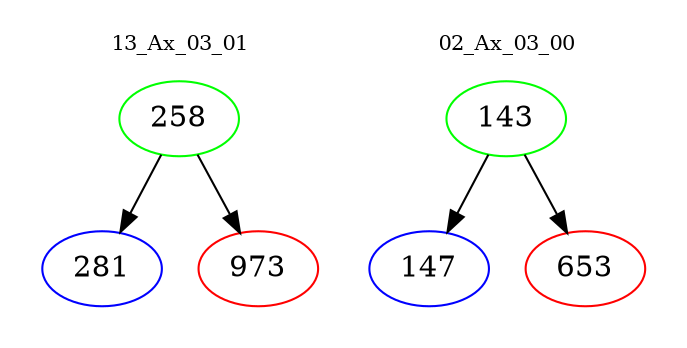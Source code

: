 digraph{
subgraph cluster_0 {
color = white
label = "13_Ax_03_01";
fontsize=10;
T0_258 [label="258", color="green"]
T0_258 -> T0_281 [color="black"]
T0_281 [label="281", color="blue"]
T0_258 -> T0_973 [color="black"]
T0_973 [label="973", color="red"]
}
subgraph cluster_1 {
color = white
label = "02_Ax_03_00";
fontsize=10;
T1_143 [label="143", color="green"]
T1_143 -> T1_147 [color="black"]
T1_147 [label="147", color="blue"]
T1_143 -> T1_653 [color="black"]
T1_653 [label="653", color="red"]
}
}
